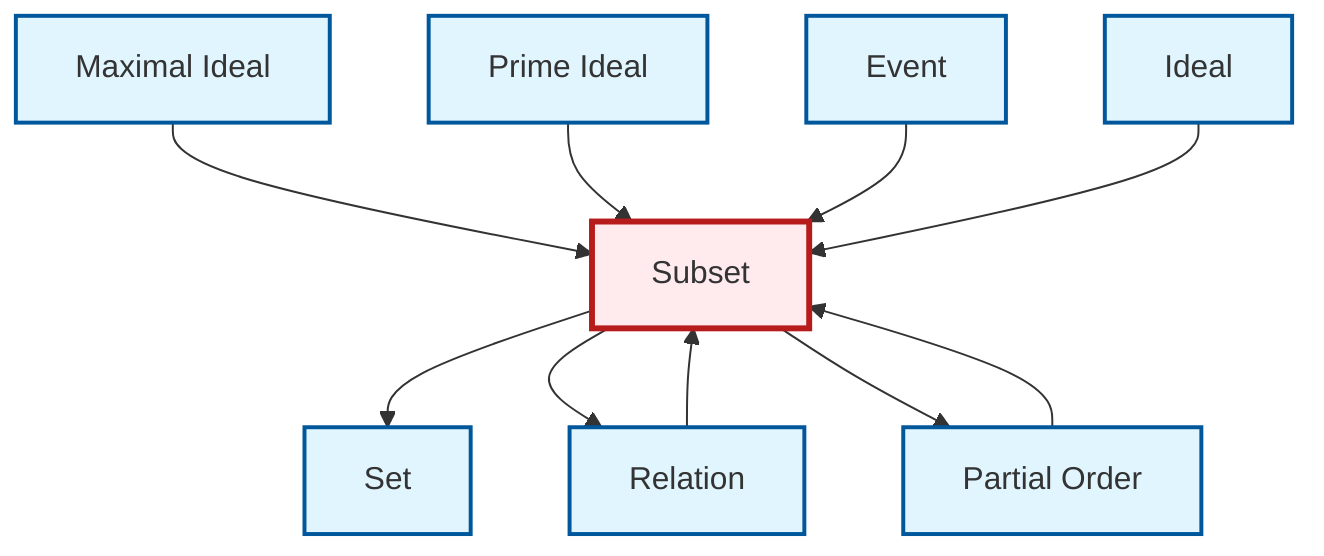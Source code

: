 graph TD
    classDef definition fill:#e1f5fe,stroke:#01579b,stroke-width:2px
    classDef theorem fill:#f3e5f5,stroke:#4a148c,stroke-width:2px
    classDef axiom fill:#fff3e0,stroke:#e65100,stroke-width:2px
    classDef example fill:#e8f5e9,stroke:#1b5e20,stroke-width:2px
    classDef current fill:#ffebee,stroke:#b71c1c,stroke-width:3px
    def-prime-ideal["Prime Ideal"]:::definition
    def-maximal-ideal["Maximal Ideal"]:::definition
    def-partial-order["Partial Order"]:::definition
    def-ideal["Ideal"]:::definition
    def-relation["Relation"]:::definition
    def-set["Set"]:::definition
    def-event["Event"]:::definition
    def-subset["Subset"]:::definition
    def-subset --> def-set
    def-maximal-ideal --> def-subset
    def-subset --> def-relation
    def-prime-ideal --> def-subset
    def-subset --> def-partial-order
    def-event --> def-subset
    def-ideal --> def-subset
    def-partial-order --> def-subset
    def-relation --> def-subset
    class def-subset current